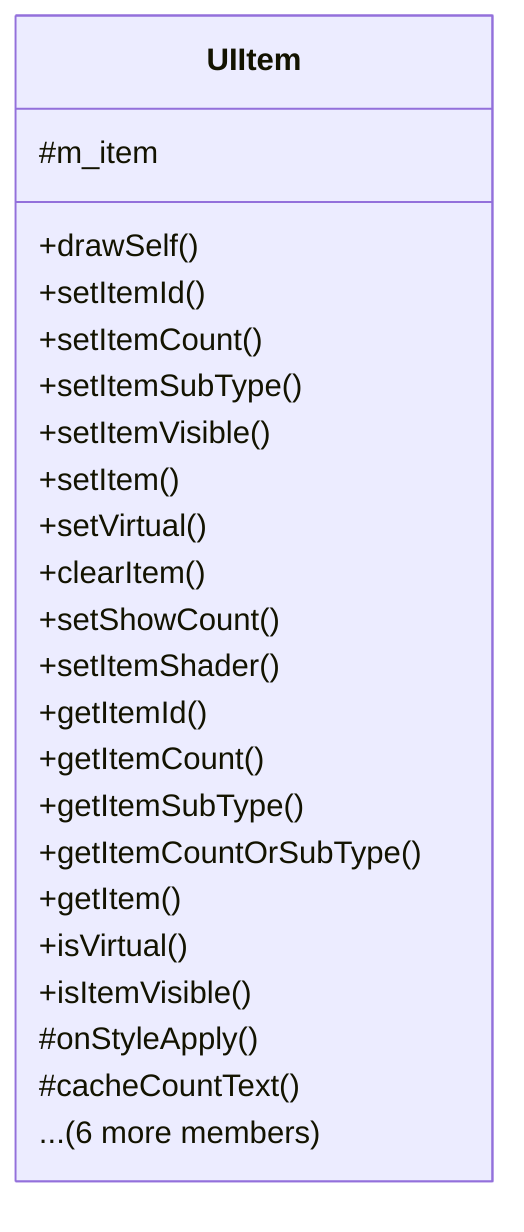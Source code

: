 classDiagram
    class UIItem {
        +drawSelf()
        +setItemId()
        +setItemCount()
        +setItemSubType()
        +setItemVisible()
        +setItem()
        +setVirtual()
        +clearItem()
        +setShowCount()
        +setItemShader()
        +getItemId()
        +getItemCount()
        +getItemSubType()
        +getItemCountOrSubType()
        +getItem()
        +isVirtual()
        +isItemVisible()
        #onStyleApply()
        #cacheCountText()
        #m_item
        ... (6 more members)
    }